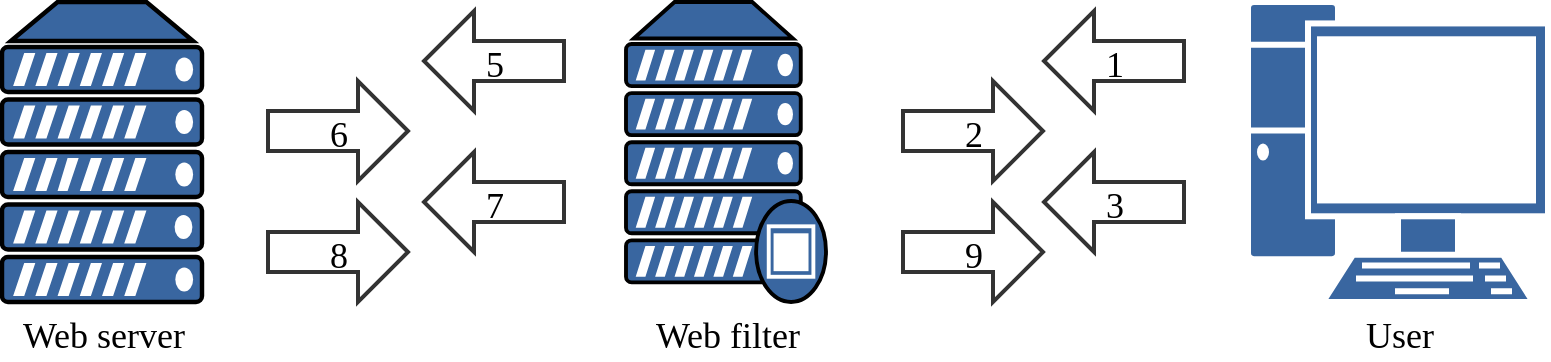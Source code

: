 <mxfile version="10.6.7" type="device"><diagram id="RdXCWAT5ptxXBJ9ayTNo" name="Страница 1"><mxGraphModel dx="773" dy="496" grid="1" gridSize="10" guides="1" tooltips="1" connect="1" arrows="1" fold="1" page="1" pageScale="1" pageWidth="827" pageHeight="1169" background="#FFFFFF" math="0" shadow="0"><root><mxCell id="0"/><mxCell id="2" value="Layer 0" parent="0"/><mxCell id="3" value="Web server" style="shape=mxgraph.networks.server;shadow=0;strokeWidth=1;fillColor=#3966A0;strokeColor=#000000;opacity=100.0;nl2Br=0;verticalLabelPosition=bottom;verticalAlign=top;align=center;spacingLeft=2.0;spacingRight=0;gliffyId=2;whiteSpace=wrap;fontSize=18;fontFamily=Times New Roman;html=1;" parent="2" vertex="1"><mxGeometry x="167" y="285" width="100" height="150" as="geometry"/></mxCell><mxCell id="4" value="Web filter" style="shape=mxgraph.networks.proxy_server;shadow=0;strokeWidth=1;fillColor=#3966A0;strokeColor=#000000;opacity=100.0;nl2Br=0;verticalLabelPosition=bottom;verticalAlign=top;align=center;spacingLeft=2.0;spacingRight=0;gliffyId=5;whiteSpace=wrap;fontFamily=Times New Roman;fontSize=18;labelPosition=center;html=1;" parent="2" vertex="1"><mxGeometry x="479" y="285" width="100" height="150" as="geometry"/></mxCell><mxCell id="5" value="User" style="shape=mxgraph.networks.pc;strokeColor=#ffffff;shadow=0;strokeWidth=1;fillColor=#3966A0;opacity=100.0;nl2Br=0;verticalLabelPosition=bottom;verticalAlign=top;align=center;spacingLeft=2.0;spacingRight=0;gliffyId=7;whiteSpace=wrap;fontFamily=Times New Roman;fontSize=18;" parent="2" vertex="1"><mxGeometry x="790" y="285" width="150" height="150" as="geometry"/></mxCell><mxCell id="6" value="1" style="shape=mxgraph.arrows2.arrow;dy=0.6;dx=25;flipH=1;notch=0;shadow=0;strokeWidth=2;fillColor=#FFFFFF;strokeColor=#333333;opacity=100.0;nl2Br=0;verticalAlign=middle;align=center;spacingLeft=7.66;spacingRight=6;gliffyId=19;fontFamily=Times New Roman;fontSize=18;" parent="2" vertex="1"><mxGeometry x="688" y="289.5" width="70" height="50" as="geometry"/></mxCell><mxCell id="7" value="5" style="shape=mxgraph.arrows2.arrow;dy=0.6;dx=25;flipH=1;notch=0;shadow=0;strokeWidth=2;fillColor=#FFFFFF;strokeColor=#333333;opacity=100.0;nl2Br=0;verticalAlign=middle;align=center;spacingLeft=7.66;spacingRight=6;gliffyId=21;fontSize=18;fontFamily=Times New Roman;" parent="2" vertex="1"><mxGeometry x="378" y="289.5" width="70" height="50" as="geometry"/></mxCell><mxCell id="8" value="6" style="shape=mxgraph.arrows2.arrow;dy=0.6;dx=25;notch=0;shadow=0;strokeWidth=2;fillColor=#FFFFFF;strokeColor=#333333;opacity=100.0;nl2Br=0;verticalAlign=middle;align=center;spacingLeft=7.66;spacingRight=6;gliffyId=23;fontSize=18;fontFamily=Times New Roman;" parent="2" vertex="1"><mxGeometry x="300" y="324.5" width="70" height="50" as="geometry"/></mxCell><mxCell id="9" value="7" style="shape=mxgraph.arrows2.arrow;dy=0.6;dx=25;flipH=1;notch=0;shadow=0;strokeWidth=2;fillColor=#FFFFFF;strokeColor=#333333;opacity=100.0;nl2Br=0;verticalAlign=middle;align=center;spacingLeft=7.66;spacingRight=6;gliffyId=25;fontSize=18;fontFamily=Times New Roman;" parent="2" vertex="1"><mxGeometry x="378" y="360" width="70" height="50" as="geometry"/></mxCell><mxCell id="10" value="8" style="shape=mxgraph.arrows2.arrow;dy=0.6;dx=25;notch=0;shadow=0;strokeWidth=2;fillColor=#FFFFFF;strokeColor=#333333;opacity=100.0;nl2Br=0;verticalAlign=middle;align=center;spacingLeft=7.66;spacingRight=6;gliffyId=27;fontFamily=Times New Roman;fontSize=18;" parent="2" vertex="1"><mxGeometry x="300" y="385" width="70" height="50" as="geometry"/></mxCell><mxCell id="11" value="2" style="shape=mxgraph.arrows2.arrow;dy=0.6;dx=25;notch=0;shadow=0;strokeWidth=2;fillColor=#FFFFFF;strokeColor=#333333;opacity=100.0;nl2Br=0;verticalAlign=middle;align=center;spacingLeft=7.66;spacingRight=6;gliffyId=29;fontFamily=Times New Roman;fontSize=18;" parent="2" vertex="1"><mxGeometry x="617.5" y="324.5" width="70" height="50" as="geometry"/></mxCell><mxCell id="12" value="3" style="shape=mxgraph.arrows2.arrow;dy=0.6;dx=25;flipH=1;notch=0;shadow=0;strokeWidth=2;fillColor=#FFFFFF;strokeColor=#333333;opacity=100.0;nl2Br=0;verticalAlign=middle;align=center;spacingLeft=7.66;spacingRight=6;gliffyId=31;fontFamily=Times New Roman;fontSize=18;" parent="2" vertex="1"><mxGeometry x="688" y="360" width="70" height="50" as="geometry"/></mxCell><mxCell id="13" value="9" style="shape=mxgraph.arrows2.arrow;dy=0.6;dx=25;notch=0;shadow=0;strokeWidth=2;fillColor=#FFFFFF;strokeColor=#333333;opacity=100.0;nl2Br=0;verticalAlign=middle;align=center;spacingLeft=7.66;spacingRight=6;gliffyId=33;fontFamily=Times New Roman;fontSize=18;" parent="2" vertex="1"><mxGeometry x="617.5" y="385" width="70" height="50" as="geometry"/></mxCell></root></mxGraphModel></diagram></mxfile>